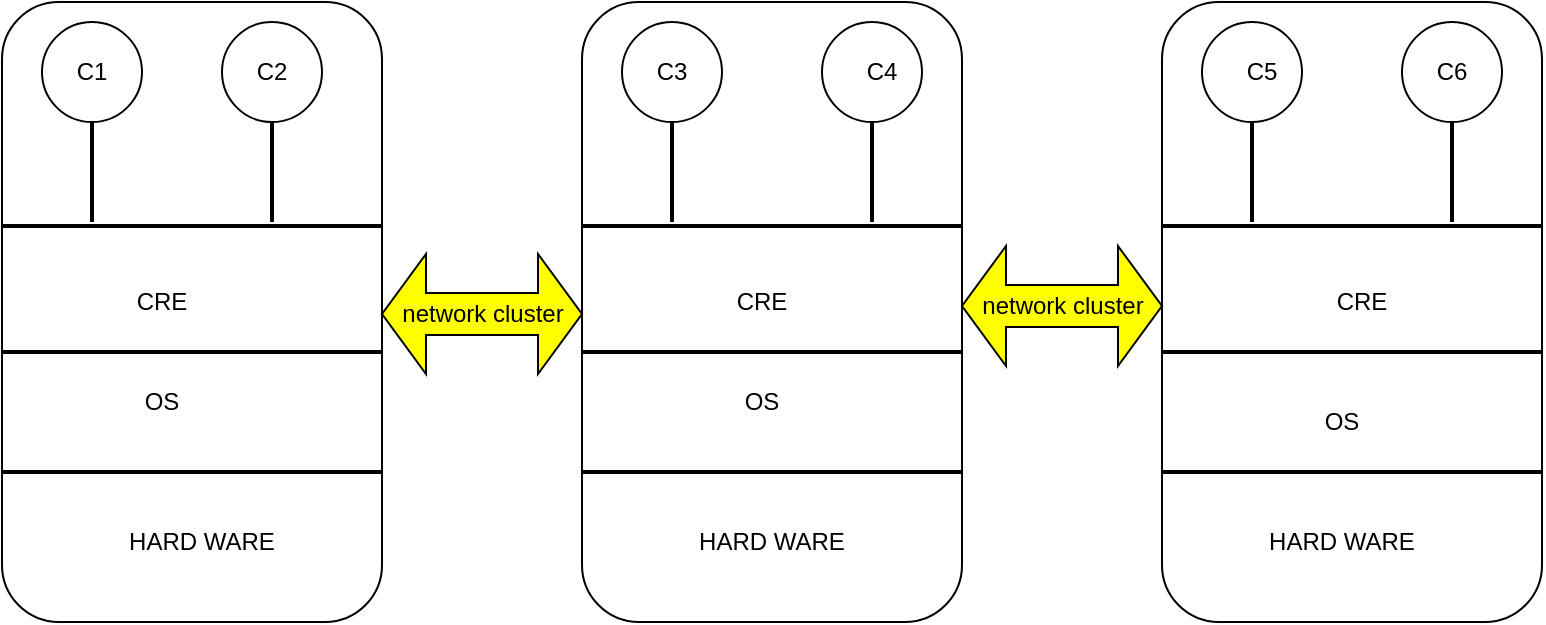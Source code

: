 <mxfile version="14.8.5" type="github">
  <diagram id="wl_e422McLixD423kIPQ" name="Page-1">
    <mxGraphModel dx="1108" dy="482" grid="1" gridSize="10" guides="1" tooltips="1" connect="1" arrows="1" fold="1" page="1" pageScale="1" pageWidth="850" pageHeight="1100" math="0" shadow="0">
      <root>
        <mxCell id="0" />
        <mxCell id="1" parent="0" />
        <mxCell id="t8bC1MIJuQSVdHQi2Ddk-7" value="" style="rounded=1;whiteSpace=wrap;html=1;" vertex="1" parent="1">
          <mxGeometry x="40" y="110" width="190" height="310" as="geometry" />
        </mxCell>
        <mxCell id="t8bC1MIJuQSVdHQi2Ddk-8" value="" style="rounded=1;whiteSpace=wrap;html=1;" vertex="1" parent="1">
          <mxGeometry x="330" y="110" width="190" height="310" as="geometry" />
        </mxCell>
        <mxCell id="t8bC1MIJuQSVdHQi2Ddk-9" value="" style="rounded=1;whiteSpace=wrap;html=1;" vertex="1" parent="1">
          <mxGeometry x="620" y="110" width="190" height="310" as="geometry" />
        </mxCell>
        <mxCell id="t8bC1MIJuQSVdHQi2Ddk-10" value="" style="line;strokeWidth=2;html=1;" vertex="1" parent="1">
          <mxGeometry x="40" y="340" width="190" height="10" as="geometry" />
        </mxCell>
        <mxCell id="t8bC1MIJuQSVdHQi2Ddk-12" value="" style="line;strokeWidth=2;html=1;" vertex="1" parent="1">
          <mxGeometry x="40" y="280" width="190" height="10" as="geometry" />
        </mxCell>
        <mxCell id="t8bC1MIJuQSVdHQi2Ddk-13" value="" style="line;strokeWidth=2;html=1;" vertex="1" parent="1">
          <mxGeometry x="40" y="217" width="190" height="10" as="geometry" />
        </mxCell>
        <mxCell id="t8bC1MIJuQSVdHQi2Ddk-14" value="" style="line;strokeWidth=2;html=1;" vertex="1" parent="1">
          <mxGeometry x="330" y="340" width="190" height="10" as="geometry" />
        </mxCell>
        <mxCell id="t8bC1MIJuQSVdHQi2Ddk-15" value="" style="line;strokeWidth=2;html=1;" vertex="1" parent="1">
          <mxGeometry x="330" y="280" width="190" height="10" as="geometry" />
        </mxCell>
        <mxCell id="t8bC1MIJuQSVdHQi2Ddk-16" value="" style="line;strokeWidth=2;html=1;" vertex="1" parent="1">
          <mxGeometry x="330" y="217" width="190" height="10" as="geometry" />
        </mxCell>
        <mxCell id="t8bC1MIJuQSVdHQi2Ddk-17" value="" style="line;strokeWidth=2;html=1;" vertex="1" parent="1">
          <mxGeometry x="620" y="340" width="190" height="10" as="geometry" />
        </mxCell>
        <mxCell id="t8bC1MIJuQSVdHQi2Ddk-18" value="" style="line;strokeWidth=2;html=1;" vertex="1" parent="1">
          <mxGeometry x="620" y="280" width="190" height="10" as="geometry" />
        </mxCell>
        <mxCell id="t8bC1MIJuQSVdHQi2Ddk-19" value="" style="line;strokeWidth=2;html=1;" vertex="1" parent="1">
          <mxGeometry x="620" y="217" width="190" height="10" as="geometry" />
        </mxCell>
        <mxCell id="t8bC1MIJuQSVdHQi2Ddk-20" value="HARD WARE" style="text;html=1;strokeColor=none;fillColor=none;align=center;verticalAlign=middle;whiteSpace=wrap;rounded=0;" vertex="1" parent="1">
          <mxGeometry x="80" y="370" width="120" height="20" as="geometry" />
        </mxCell>
        <mxCell id="t8bC1MIJuQSVdHQi2Ddk-21" value="OS" style="text;html=1;strokeColor=none;fillColor=none;align=center;verticalAlign=middle;whiteSpace=wrap;rounded=0;" vertex="1" parent="1">
          <mxGeometry x="100" y="300" width="40" height="20" as="geometry" />
        </mxCell>
        <mxCell id="t8bC1MIJuQSVdHQi2Ddk-22" value="CRE" style="text;html=1;strokeColor=none;fillColor=none;align=center;verticalAlign=middle;whiteSpace=wrap;rounded=0;" vertex="1" parent="1">
          <mxGeometry x="100" y="250" width="40" height="20" as="geometry" />
        </mxCell>
        <mxCell id="t8bC1MIJuQSVdHQi2Ddk-23" value="" style="ellipse;whiteSpace=wrap;html=1;aspect=fixed;" vertex="1" parent="1">
          <mxGeometry x="60" y="120" width="50" height="50" as="geometry" />
        </mxCell>
        <mxCell id="t8bC1MIJuQSVdHQi2Ddk-25" value="" style="ellipse;whiteSpace=wrap;html=1;aspect=fixed;" vertex="1" parent="1">
          <mxGeometry x="150" y="120" width="50" height="50" as="geometry" />
        </mxCell>
        <mxCell id="t8bC1MIJuQSVdHQi2Ddk-26" value="" style="ellipse;whiteSpace=wrap;html=1;aspect=fixed;" vertex="1" parent="1">
          <mxGeometry x="350" y="120" width="50" height="50" as="geometry" />
        </mxCell>
        <mxCell id="t8bC1MIJuQSVdHQi2Ddk-27" value="" style="ellipse;whiteSpace=wrap;html=1;aspect=fixed;" vertex="1" parent="1">
          <mxGeometry x="450" y="120" width="50" height="50" as="geometry" />
        </mxCell>
        <mxCell id="t8bC1MIJuQSVdHQi2Ddk-28" value="" style="ellipse;whiteSpace=wrap;html=1;aspect=fixed;" vertex="1" parent="1">
          <mxGeometry x="640" y="120" width="50" height="50" as="geometry" />
        </mxCell>
        <mxCell id="t8bC1MIJuQSVdHQi2Ddk-29" value="" style="ellipse;whiteSpace=wrap;html=1;aspect=fixed;" vertex="1" parent="1">
          <mxGeometry x="740" y="120" width="50" height="50" as="geometry" />
        </mxCell>
        <mxCell id="t8bC1MIJuQSVdHQi2Ddk-32" value="" style="line;strokeWidth=2;direction=south;html=1;" vertex="1" parent="1">
          <mxGeometry x="80" y="170" width="10" height="50" as="geometry" />
        </mxCell>
        <mxCell id="t8bC1MIJuQSVdHQi2Ddk-33" value="" style="line;strokeWidth=2;direction=south;html=1;" vertex="1" parent="1">
          <mxGeometry x="170" y="170" width="10" height="50" as="geometry" />
        </mxCell>
        <mxCell id="t8bC1MIJuQSVdHQi2Ddk-34" value="" style="line;strokeWidth=2;direction=south;html=1;" vertex="1" parent="1">
          <mxGeometry x="370" y="170" width="10" height="50" as="geometry" />
        </mxCell>
        <mxCell id="t8bC1MIJuQSVdHQi2Ddk-35" value="" style="line;strokeWidth=2;direction=south;html=1;" vertex="1" parent="1">
          <mxGeometry x="470" y="170" width="10" height="50" as="geometry" />
        </mxCell>
        <mxCell id="t8bC1MIJuQSVdHQi2Ddk-36" value="" style="line;strokeWidth=2;direction=south;html=1;" vertex="1" parent="1">
          <mxGeometry x="660" y="170" width="10" height="50" as="geometry" />
        </mxCell>
        <mxCell id="t8bC1MIJuQSVdHQi2Ddk-37" value="" style="line;strokeWidth=2;direction=south;html=1;" vertex="1" parent="1">
          <mxGeometry x="760" y="170" width="10" height="50" as="geometry" />
        </mxCell>
        <mxCell id="t8bC1MIJuQSVdHQi2Ddk-39" value="HARD WARE" style="text;html=1;strokeColor=none;fillColor=none;align=center;verticalAlign=middle;whiteSpace=wrap;rounded=0;" vertex="1" parent="1">
          <mxGeometry x="365" y="370" width="120" height="20" as="geometry" />
        </mxCell>
        <mxCell id="t8bC1MIJuQSVdHQi2Ddk-40" value="HARD WARE" style="text;html=1;strokeColor=none;fillColor=none;align=center;verticalAlign=middle;whiteSpace=wrap;rounded=0;" vertex="1" parent="1">
          <mxGeometry x="650" y="370" width="120" height="20" as="geometry" />
        </mxCell>
        <mxCell id="t8bC1MIJuQSVdHQi2Ddk-41" value="OS" style="text;html=1;strokeColor=none;fillColor=none;align=center;verticalAlign=middle;whiteSpace=wrap;rounded=0;" vertex="1" parent="1">
          <mxGeometry x="400" y="300" width="40" height="20" as="geometry" />
        </mxCell>
        <mxCell id="t8bC1MIJuQSVdHQi2Ddk-42" value="OS" style="text;html=1;strokeColor=none;fillColor=none;align=center;verticalAlign=middle;whiteSpace=wrap;rounded=0;" vertex="1" parent="1">
          <mxGeometry x="690" y="310" width="40" height="20" as="geometry" />
        </mxCell>
        <mxCell id="t8bC1MIJuQSVdHQi2Ddk-43" value="CRE" style="text;html=1;strokeColor=none;fillColor=none;align=center;verticalAlign=middle;whiteSpace=wrap;rounded=0;" vertex="1" parent="1">
          <mxGeometry x="400" y="250" width="40" height="20" as="geometry" />
        </mxCell>
        <mxCell id="t8bC1MIJuQSVdHQi2Ddk-44" value="CRE" style="text;html=1;strokeColor=none;fillColor=none;align=center;verticalAlign=middle;whiteSpace=wrap;rounded=0;" vertex="1" parent="1">
          <mxGeometry x="700" y="250" width="40" height="20" as="geometry" />
        </mxCell>
        <mxCell id="t8bC1MIJuQSVdHQi2Ddk-45" value="C1" style="text;html=1;strokeColor=none;fillColor=none;align=center;verticalAlign=middle;whiteSpace=wrap;rounded=0;" vertex="1" parent="1">
          <mxGeometry x="65" y="135" width="40" height="20" as="geometry" />
        </mxCell>
        <mxCell id="t8bC1MIJuQSVdHQi2Ddk-47" value="C2&lt;span style=&quot;color: rgba(0 , 0 , 0 , 0) ; font-family: monospace ; font-size: 0px&quot;&gt;%3CmxGraphModel%3E%3Croot%3E%3CmxCell%20id%3D%220%22%2F%3E%3CmxCell%20id%3D%221%22%20parent%3D%220%22%2F%3E%3CmxCell%20id%3D%222%22%20value%3D%22C1%22%20style%3D%22text%3Bhtml%3D1%3BstrokeColor%3Dnone%3BfillColor%3Dnone%3Balign%3Dcenter%3BverticalAlign%3Dmiddle%3BwhiteSpace%3Dwrap%3Brounded%3D0%3B%22%20vertex%3D%221%22%20parent%3D%221%22%3E%3CmxGeometry%20x%3D%2265%22%20y%3D%22135%22%20width%3D%2240%22%20height%3D%2220%22%20as%3D%22geometry%22%2F%3E%3C%2FmxCell%3E%3C%2Froot%3E%3C%2FmxGraphModel%3E&lt;/span&gt;" style="text;html=1;strokeColor=none;fillColor=none;align=center;verticalAlign=middle;whiteSpace=wrap;rounded=0;" vertex="1" parent="1">
          <mxGeometry x="155" y="135" width="40" height="20" as="geometry" />
        </mxCell>
        <mxCell id="t8bC1MIJuQSVdHQi2Ddk-48" value="C3" style="text;html=1;strokeColor=none;fillColor=none;align=center;verticalAlign=middle;whiteSpace=wrap;rounded=0;" vertex="1" parent="1">
          <mxGeometry x="355" y="135" width="40" height="20" as="geometry" />
        </mxCell>
        <mxCell id="t8bC1MIJuQSVdHQi2Ddk-49" value="C4" style="text;html=1;strokeColor=none;fillColor=none;align=center;verticalAlign=middle;whiteSpace=wrap;rounded=0;" vertex="1" parent="1">
          <mxGeometry x="460" y="135" width="40" height="20" as="geometry" />
        </mxCell>
        <mxCell id="t8bC1MIJuQSVdHQi2Ddk-50" value="C5" style="text;html=1;strokeColor=none;fillColor=none;align=center;verticalAlign=middle;whiteSpace=wrap;rounded=0;" vertex="1" parent="1">
          <mxGeometry x="650" y="135" width="40" height="20" as="geometry" />
        </mxCell>
        <mxCell id="t8bC1MIJuQSVdHQi2Ddk-51" value="C6" style="text;html=1;strokeColor=none;fillColor=none;align=center;verticalAlign=middle;whiteSpace=wrap;rounded=0;" vertex="1" parent="1">
          <mxGeometry x="745" y="135" width="40" height="20" as="geometry" />
        </mxCell>
        <mxCell id="t8bC1MIJuQSVdHQi2Ddk-54" value="network cluster" style="html=1;shadow=0;dashed=0;align=center;verticalAlign=middle;shape=mxgraph.arrows2.twoWayArrow;dy=0.65;dx=22;fillColor=#FFFF00;" vertex="1" parent="1">
          <mxGeometry x="230" y="236" width="100" height="60" as="geometry" />
        </mxCell>
        <mxCell id="t8bC1MIJuQSVdHQi2Ddk-55" value="network cluster" style="html=1;shadow=0;dashed=0;align=center;verticalAlign=middle;shape=mxgraph.arrows2.twoWayArrow;dy=0.65;dx=22;fillColor=#FFFF00;" vertex="1" parent="1">
          <mxGeometry x="520" y="232" width="100" height="60" as="geometry" />
        </mxCell>
      </root>
    </mxGraphModel>
  </diagram>
</mxfile>
